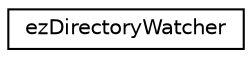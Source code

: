 digraph "Graphical Class Hierarchy"
{
 // LATEX_PDF_SIZE
  edge [fontname="Helvetica",fontsize="10",labelfontname="Helvetica",labelfontsize="10"];
  node [fontname="Helvetica",fontsize="10",shape=record];
  rankdir="LR";
  Node0 [label="ezDirectoryWatcher",height=0.2,width=0.4,color="black", fillcolor="white", style="filled",URL="$d8/dc8/classez_directory_watcher.htm",tooltip="Watches file actions in a directory. Changes need to be polled."];
}
